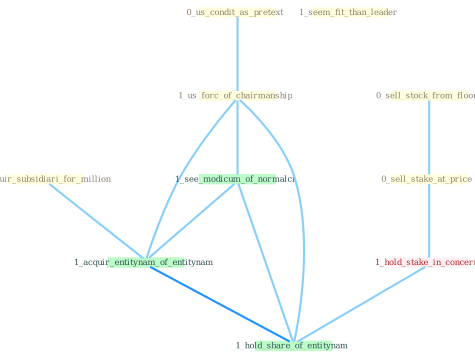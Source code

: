 Graph G{ 
    node
    [shape=polygon,style=filled,width=.5,height=.06,color="#BDFCC9",fixedsize=true,fontsize=4,
    fontcolor="#2f4f4f"];
    {node
    [color="#ffffe0", fontcolor="#8b7d6b"] "0_acquir_subsidiari_for_million " "0_us_condit_as_pretext " "0_sell_stock_from_floor " "1_us_forc_of_chairmanship " "0_sell_stake_at_price " "1_seem_fit_than_leader "}
{node [color="#fff0f5", fontcolor="#b22222"] "1_hold_stake_in_concern "}
edge [color="#B0E2FF"];

	"0_acquir_subsidiari_for_million " -- "1_acquir_entitynam_of_entitynam " [w="1", color="#87cefa" ];
	"0_us_condit_as_pretext " -- "1_us_forc_of_chairmanship " [w="1", color="#87cefa" ];
	"0_sell_stock_from_floor " -- "0_sell_stake_at_price " [w="1", color="#87cefa" ];
	"1_us_forc_of_chairmanship " -- "1_see_modicum_of_normalci " [w="1", color="#87cefa" ];
	"1_us_forc_of_chairmanship " -- "1_acquir_entitynam_of_entitynam " [w="1", color="#87cefa" ];
	"1_us_forc_of_chairmanship " -- "1_hold_share_of_entitynam " [w="1", color="#87cefa" ];
	"0_sell_stake_at_price " -- "1_hold_stake_in_concern " [w="1", color="#87cefa" ];
	"1_hold_stake_in_concern " -- "1_hold_share_of_entitynam " [w="1", color="#87cefa" ];
	"1_see_modicum_of_normalci " -- "1_acquir_entitynam_of_entitynam " [w="1", color="#87cefa" ];
	"1_see_modicum_of_normalci " -- "1_hold_share_of_entitynam " [w="1", color="#87cefa" ];
	"1_acquir_entitynam_of_entitynam " -- "1_hold_share_of_entitynam " [w="2", color="#1e90ff" , len=0.8];
}